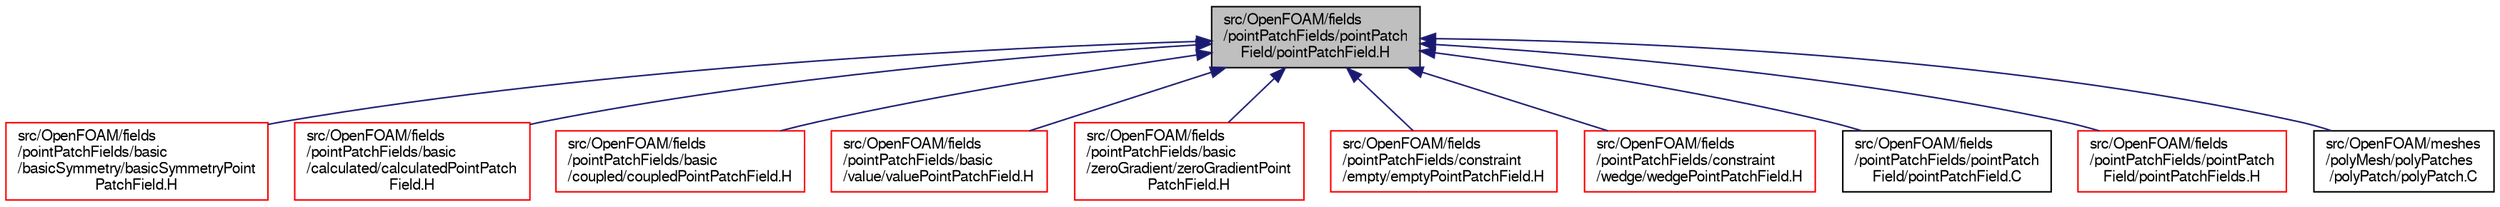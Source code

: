 digraph "src/OpenFOAM/fields/pointPatchFields/pointPatchField/pointPatchField.H"
{
  bgcolor="transparent";
  edge [fontname="FreeSans",fontsize="10",labelfontname="FreeSans",labelfontsize="10"];
  node [fontname="FreeSans",fontsize="10",shape=record];
  Node140 [label="src/OpenFOAM/fields\l/pointPatchFields/pointPatch\lField/pointPatchField.H",height=0.2,width=0.4,color="black", fillcolor="grey75", style="filled", fontcolor="black"];
  Node140 -> Node141 [dir="back",color="midnightblue",fontsize="10",style="solid",fontname="FreeSans"];
  Node141 [label="src/OpenFOAM/fields\l/pointPatchFields/basic\l/basicSymmetry/basicSymmetryPoint\lPatchField.H",height=0.2,width=0.4,color="red",URL="$a09902.html"];
  Node140 -> Node161 [dir="back",color="midnightblue",fontsize="10",style="solid",fontname="FreeSans"];
  Node161 [label="src/OpenFOAM/fields\l/pointPatchFields/basic\l/calculated/calculatedPointPatch\lField.H",height=0.2,width=0.4,color="red",URL="$a09908.html"];
  Node140 -> Node170 [dir="back",color="midnightblue",fontsize="10",style="solid",fontname="FreeSans"];
  Node170 [label="src/OpenFOAM/fields\l/pointPatchFields/basic\l/coupled/coupledPointPatchField.H",height=0.2,width=0.4,color="red",URL="$a09920.html"];
  Node140 -> Node205 [dir="back",color="midnightblue",fontsize="10",style="solid",fontname="FreeSans"];
  Node205 [label="src/OpenFOAM/fields\l/pointPatchFields/basic\l/value/valuePointPatchField.H",height=0.2,width=0.4,color="red",URL="$a09944.html"];
  Node140 -> Node257 [dir="back",color="midnightblue",fontsize="10",style="solid",fontname="FreeSans"];
  Node257 [label="src/OpenFOAM/fields\l/pointPatchFields/basic\l/zeroGradient/zeroGradientPoint\lPatchField.H",height=0.2,width=0.4,color="red",URL="$a09956.html"];
  Node140 -> Node261 [dir="back",color="midnightblue",fontsize="10",style="solid",fontname="FreeSans"];
  Node261 [label="src/OpenFOAM/fields\l/pointPatchFields/constraint\l/empty/emptyPointPatchField.H",height=0.2,width=0.4,color="red",URL="$a09992.html"];
  Node140 -> Node266 [dir="back",color="midnightblue",fontsize="10",style="solid",fontname="FreeSans"];
  Node266 [label="src/OpenFOAM/fields\l/pointPatchFields/constraint\l/wedge/wedgePointPatchField.H",height=0.2,width=0.4,color="red",URL="$a10064.html"];
  Node140 -> Node270 [dir="back",color="midnightblue",fontsize="10",style="solid",fontname="FreeSans"];
  Node270 [label="src/OpenFOAM/fields\l/pointPatchFields/pointPatch\lField/pointPatchField.C",height=0.2,width=0.4,color="black",URL="$a10145.html"];
  Node140 -> Node271 [dir="back",color="midnightblue",fontsize="10",style="solid",fontname="FreeSans"];
  Node271 [label="src/OpenFOAM/fields\l/pointPatchFields/pointPatch\lField/pointPatchFields.H",height=0.2,width=0.4,color="red",URL="$a10166.html"];
  Node140 -> Node508 [dir="back",color="midnightblue",fontsize="10",style="solid",fontname="FreeSans"];
  Node508 [label="src/OpenFOAM/meshes\l/polyMesh/polyPatches\l/polyPatch/polyPatch.C",height=0.2,width=0.4,color="black",URL="$a11750.html"];
}
